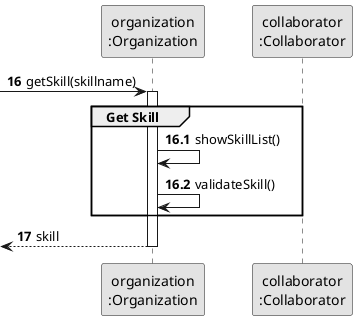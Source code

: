 @startuml
skinparam monochrome true
skinparam packageStyle rectangle
skinparam shadowing false

participant "organization\n:Organization" as ORG
participant "collaborator\n:Collaborator" as COLABORADOR

autonumber 16
-> ORG: getSkill(skillname)

autonumber 16.1
activate ORG
    group Get Skill
        ORG -> ORG: showSkillList()


        ORG -> ORG: validateSkill()

    end

    autonumber 17
    <-- ORG : skill
deactivate ORG


@enduml